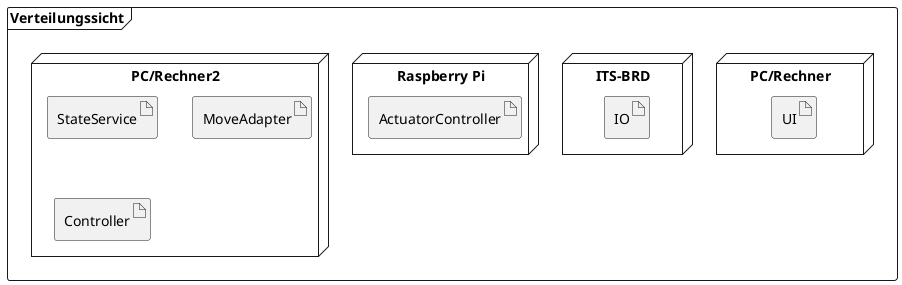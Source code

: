 @startuml
' Verteilungssicht: UML-konformes Deployment-Diagramm

frame "Verteilungssicht" {

    node "PC/Rechner" as pc {
        artifact "UI"
    }

    node "ITS-BRD" as brd {
        artifact "IO"
    }

    node "Raspberry Pi" as pi {
        artifact "ActuatorController"
    }

    node "PC/Rechner2" as pc2 {
        artifact "StateService"
        artifact "MoveAdapter"
        artifact "Controller"
    }
}


@enduml
